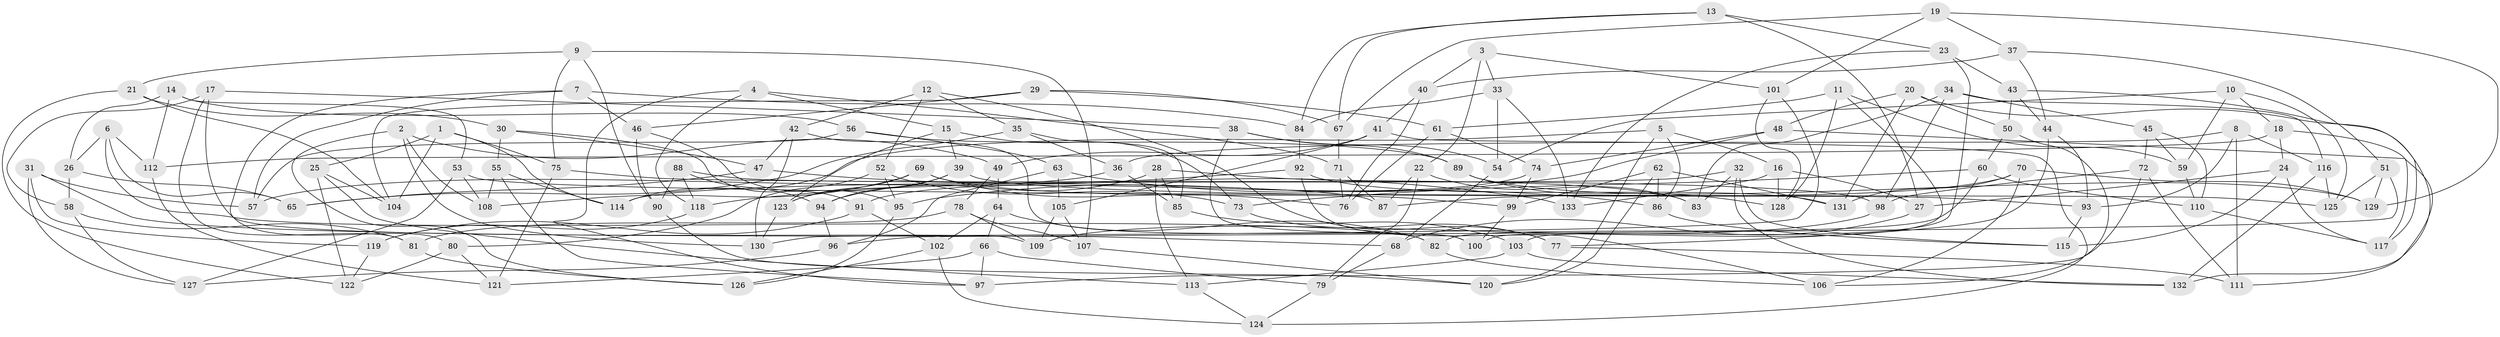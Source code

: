 // coarse degree distribution, {6: 0.34408602150537637, 4: 0.5698924731182796, 5: 0.08602150537634409}
// Generated by graph-tools (version 1.1) at 2025/24/03/03/25 07:24:31]
// undirected, 133 vertices, 266 edges
graph export_dot {
graph [start="1"]
  node [color=gray90,style=filled];
  1;
  2;
  3;
  4;
  5;
  6;
  7;
  8;
  9;
  10;
  11;
  12;
  13;
  14;
  15;
  16;
  17;
  18;
  19;
  20;
  21;
  22;
  23;
  24;
  25;
  26;
  27;
  28;
  29;
  30;
  31;
  32;
  33;
  34;
  35;
  36;
  37;
  38;
  39;
  40;
  41;
  42;
  43;
  44;
  45;
  46;
  47;
  48;
  49;
  50;
  51;
  52;
  53;
  54;
  55;
  56;
  57;
  58;
  59;
  60;
  61;
  62;
  63;
  64;
  65;
  66;
  67;
  68;
  69;
  70;
  71;
  72;
  73;
  74;
  75;
  76;
  77;
  78;
  79;
  80;
  81;
  82;
  83;
  84;
  85;
  86;
  87;
  88;
  89;
  90;
  91;
  92;
  93;
  94;
  95;
  96;
  97;
  98;
  99;
  100;
  101;
  102;
  103;
  104;
  105;
  106;
  107;
  108;
  109;
  110;
  111;
  112;
  113;
  114;
  115;
  116;
  117;
  118;
  119;
  120;
  121;
  122;
  123;
  124;
  125;
  126;
  127;
  128;
  129;
  130;
  131;
  132;
  133;
  1 -- 25;
  1 -- 75;
  1 -- 104;
  1 -- 114;
  2 -- 49;
  2 -- 130;
  2 -- 126;
  2 -- 108;
  3 -- 22;
  3 -- 33;
  3 -- 40;
  3 -- 101;
  4 -- 118;
  4 -- 97;
  4 -- 15;
  4 -- 71;
  5 -- 114;
  5 -- 120;
  5 -- 86;
  5 -- 16;
  6 -- 26;
  6 -- 82;
  6 -- 65;
  6 -- 112;
  7 -- 57;
  7 -- 46;
  7 -- 84;
  7 -- 80;
  8 -- 111;
  8 -- 116;
  8 -- 36;
  8 -- 93;
  9 -- 21;
  9 -- 107;
  9 -- 75;
  9 -- 90;
  10 -- 125;
  10 -- 18;
  10 -- 59;
  10 -- 54;
  11 -- 128;
  11 -- 61;
  11 -- 100;
  11 -- 59;
  12 -- 77;
  12 -- 42;
  12 -- 52;
  12 -- 35;
  13 -- 67;
  13 -- 84;
  13 -- 27;
  13 -- 23;
  14 -- 112;
  14 -- 56;
  14 -- 53;
  14 -- 26;
  15 -- 73;
  15 -- 39;
  15 -- 123;
  16 -- 27;
  16 -- 128;
  16 -- 133;
  17 -- 81;
  17 -- 38;
  17 -- 58;
  17 -- 109;
  18 -- 24;
  18 -- 117;
  18 -- 112;
  19 -- 67;
  19 -- 37;
  19 -- 129;
  19 -- 101;
  20 -- 48;
  20 -- 50;
  20 -- 131;
  20 -- 132;
  21 -- 122;
  21 -- 30;
  21 -- 104;
  22 -- 79;
  22 -- 83;
  22 -- 87;
  23 -- 43;
  23 -- 133;
  23 -- 103;
  24 -- 115;
  24 -- 27;
  24 -- 117;
  25 -- 122;
  25 -- 104;
  25 -- 113;
  26 -- 58;
  26 -- 65;
  27 -- 68;
  28 -- 83;
  28 -- 85;
  28 -- 94;
  28 -- 113;
  29 -- 61;
  29 -- 104;
  29 -- 67;
  29 -- 46;
  30 -- 55;
  30 -- 91;
  30 -- 47;
  31 -- 57;
  31 -- 68;
  31 -- 119;
  31 -- 127;
  32 -- 132;
  32 -- 114;
  32 -- 115;
  32 -- 83;
  33 -- 84;
  33 -- 54;
  33 -- 133;
  34 -- 116;
  34 -- 83;
  34 -- 45;
  34 -- 98;
  35 -- 65;
  35 -- 85;
  35 -- 36;
  36 -- 57;
  36 -- 85;
  37 -- 44;
  37 -- 40;
  37 -- 51;
  38 -- 89;
  38 -- 100;
  38 -- 54;
  39 -- 123;
  39 -- 93;
  39 -- 94;
  40 -- 76;
  40 -- 41;
  41 -- 105;
  41 -- 49;
  41 -- 124;
  42 -- 47;
  42 -- 100;
  42 -- 130;
  43 -- 50;
  43 -- 44;
  43 -- 117;
  44 -- 77;
  44 -- 93;
  45 -- 59;
  45 -- 110;
  45 -- 72;
  46 -- 90;
  46 -- 95;
  47 -- 133;
  47 -- 65;
  48 -- 95;
  48 -- 111;
  48 -- 74;
  49 -- 64;
  49 -- 78;
  50 -- 106;
  50 -- 60;
  51 -- 125;
  51 -- 96;
  51 -- 129;
  52 -- 80;
  52 -- 95;
  52 -- 73;
  53 -- 108;
  53 -- 127;
  53 -- 125;
  54 -- 68;
  55 -- 114;
  55 -- 97;
  55 -- 108;
  56 -- 63;
  56 -- 57;
  56 -- 89;
  58 -- 81;
  58 -- 127;
  59 -- 110;
  60 -- 82;
  60 -- 73;
  60 -- 110;
  61 -- 74;
  61 -- 76;
  62 -- 99;
  62 -- 131;
  62 -- 120;
  62 -- 86;
  63 -- 105;
  63 -- 86;
  63 -- 96;
  64 -- 102;
  64 -- 82;
  64 -- 66;
  66 -- 79;
  66 -- 97;
  66 -- 121;
  67 -- 71;
  68 -- 79;
  69 -- 108;
  69 -- 76;
  69 -- 99;
  69 -- 123;
  70 -- 129;
  70 -- 87;
  70 -- 106;
  70 -- 131;
  71 -- 87;
  71 -- 76;
  72 -- 98;
  72 -- 97;
  72 -- 111;
  73 -- 77;
  74 -- 99;
  74 -- 91;
  75 -- 87;
  75 -- 121;
  77 -- 111;
  78 -- 107;
  78 -- 81;
  78 -- 109;
  79 -- 124;
  80 -- 122;
  80 -- 121;
  81 -- 126;
  82 -- 106;
  84 -- 92;
  85 -- 103;
  86 -- 115;
  88 -- 94;
  88 -- 118;
  88 -- 90;
  88 -- 98;
  89 -- 129;
  89 -- 128;
  90 -- 120;
  91 -- 102;
  91 -- 119;
  92 -- 131;
  92 -- 118;
  92 -- 106;
  93 -- 115;
  94 -- 96;
  95 -- 126;
  96 -- 127;
  98 -- 109;
  99 -- 100;
  101 -- 130;
  101 -- 128;
  102 -- 126;
  102 -- 124;
  103 -- 113;
  103 -- 132;
  105 -- 107;
  105 -- 109;
  107 -- 120;
  110 -- 117;
  112 -- 121;
  113 -- 124;
  116 -- 125;
  116 -- 132;
  118 -- 119;
  119 -- 122;
  123 -- 130;
}
